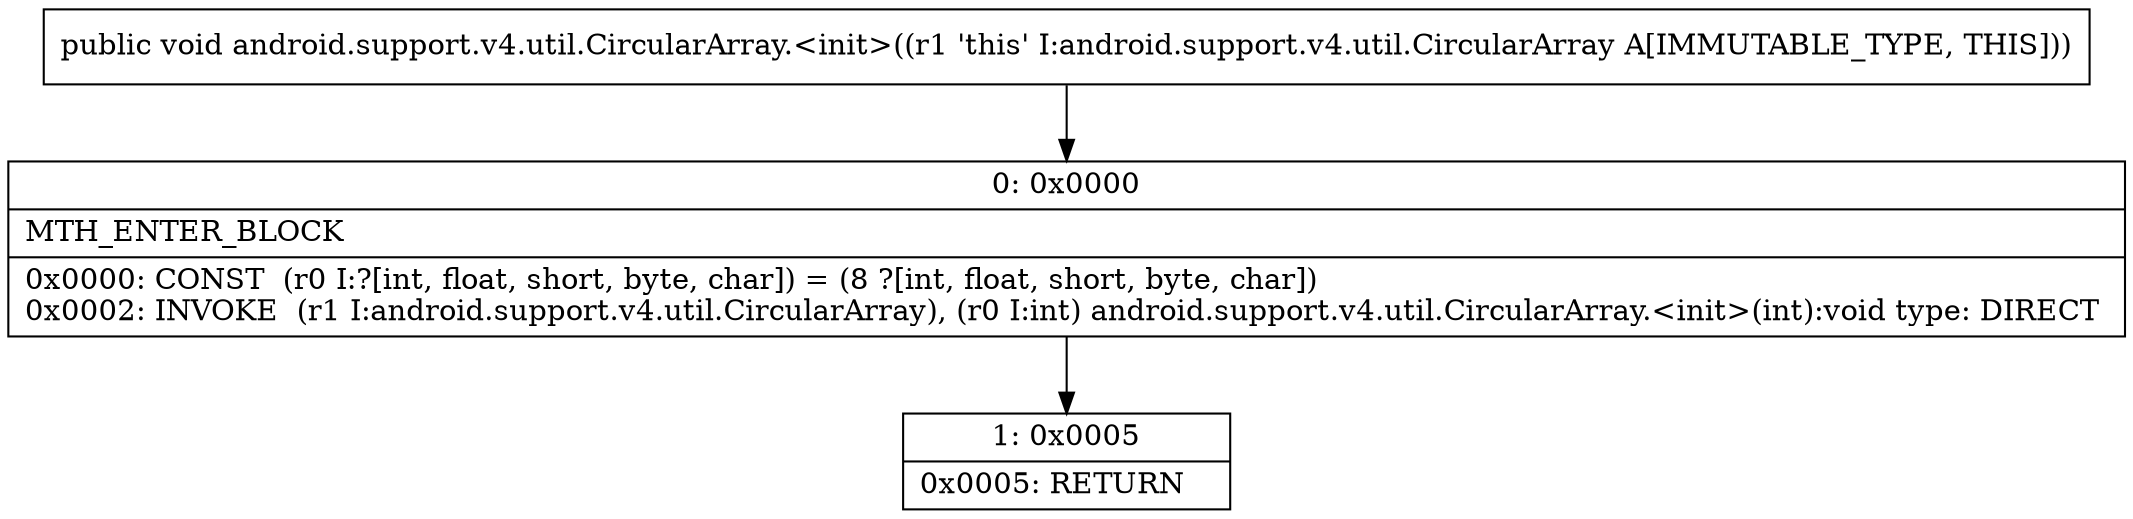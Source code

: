 digraph "CFG forandroid.support.v4.util.CircularArray.\<init\>()V" {
Node_0 [shape=record,label="{0\:\ 0x0000|MTH_ENTER_BLOCK\l|0x0000: CONST  (r0 I:?[int, float, short, byte, char]) = (8 ?[int, float, short, byte, char]) \l0x0002: INVOKE  (r1 I:android.support.v4.util.CircularArray), (r0 I:int) android.support.v4.util.CircularArray.\<init\>(int):void type: DIRECT \l}"];
Node_1 [shape=record,label="{1\:\ 0x0005|0x0005: RETURN   \l}"];
MethodNode[shape=record,label="{public void android.support.v4.util.CircularArray.\<init\>((r1 'this' I:android.support.v4.util.CircularArray A[IMMUTABLE_TYPE, THIS])) }"];
MethodNode -> Node_0;
Node_0 -> Node_1;
}


